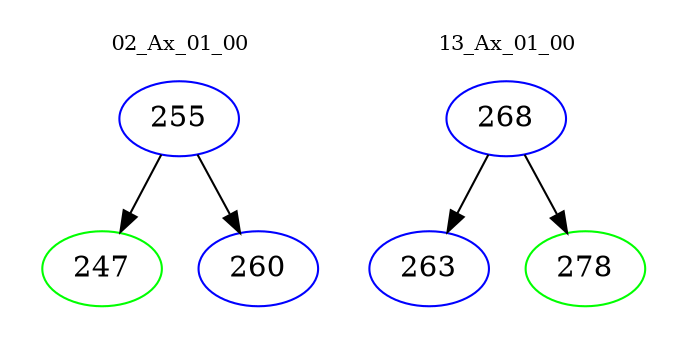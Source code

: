 digraph{
subgraph cluster_0 {
color = white
label = "02_Ax_01_00";
fontsize=10;
T0_255 [label="255", color="blue"]
T0_255 -> T0_247 [color="black"]
T0_247 [label="247", color="green"]
T0_255 -> T0_260 [color="black"]
T0_260 [label="260", color="blue"]
}
subgraph cluster_1 {
color = white
label = "13_Ax_01_00";
fontsize=10;
T1_268 [label="268", color="blue"]
T1_268 -> T1_263 [color="black"]
T1_263 [label="263", color="blue"]
T1_268 -> T1_278 [color="black"]
T1_278 [label="278", color="green"]
}
}
